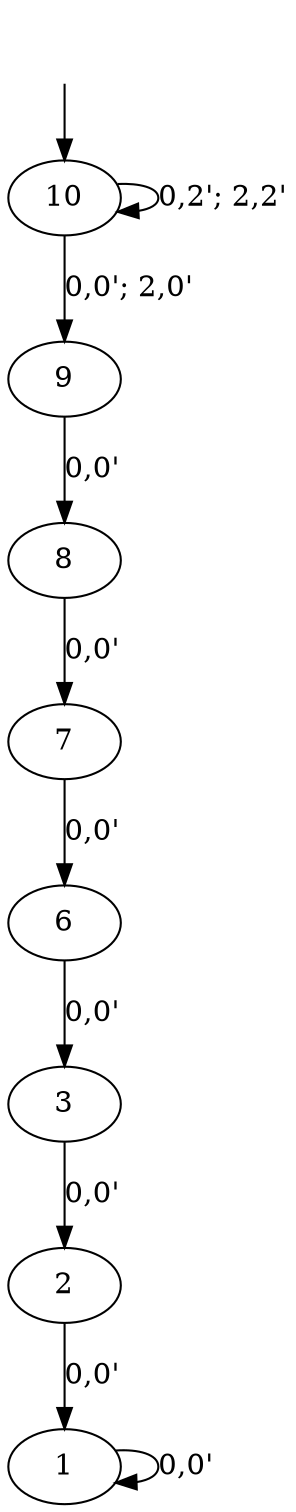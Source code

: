 digraph MemoryTransitions {
    "initial" [label="", style=invis, width=0];
    "initial" -> "10";
    "1" -> "1" [label="0,0'"];
    "2" -> "1" [label="0,0'"];
    "3" -> "2" [label="0,0'"];
    "6" -> "3" [label="0,0'"];
    "7" -> "6" [label="0,0'"];
    "8" -> "7" [label="0,0'"];
    "9" -> "8" [label="0,0'"];
    "10" -> "9" [label="0,0'; 2,0'"];
    "10" -> "10" [label="0,2'; 2,2'"];
}
